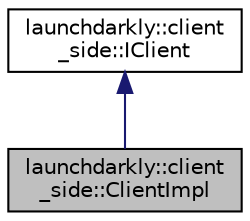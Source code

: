 digraph "launchdarkly::client_side::ClientImpl"
{
 // LATEX_PDF_SIZE
  edge [fontname="Helvetica",fontsize="10",labelfontname="Helvetica",labelfontsize="10"];
  node [fontname="Helvetica",fontsize="10",shape=record];
  Node1 [label="launchdarkly::client\l_side::ClientImpl",height=0.2,width=0.4,color="black", fillcolor="grey75", style="filled", fontcolor="black",tooltip=" "];
  Node2 -> Node1 [dir="back",color="midnightblue",fontsize="10",style="solid"];
  Node2 [label="launchdarkly::client\l_side::IClient",height=0.2,width=0.4,color="black", fillcolor="white", style="filled",URL="$classlaunchdarkly_1_1client__side_1_1IClient.html",tooltip=" "];
}
